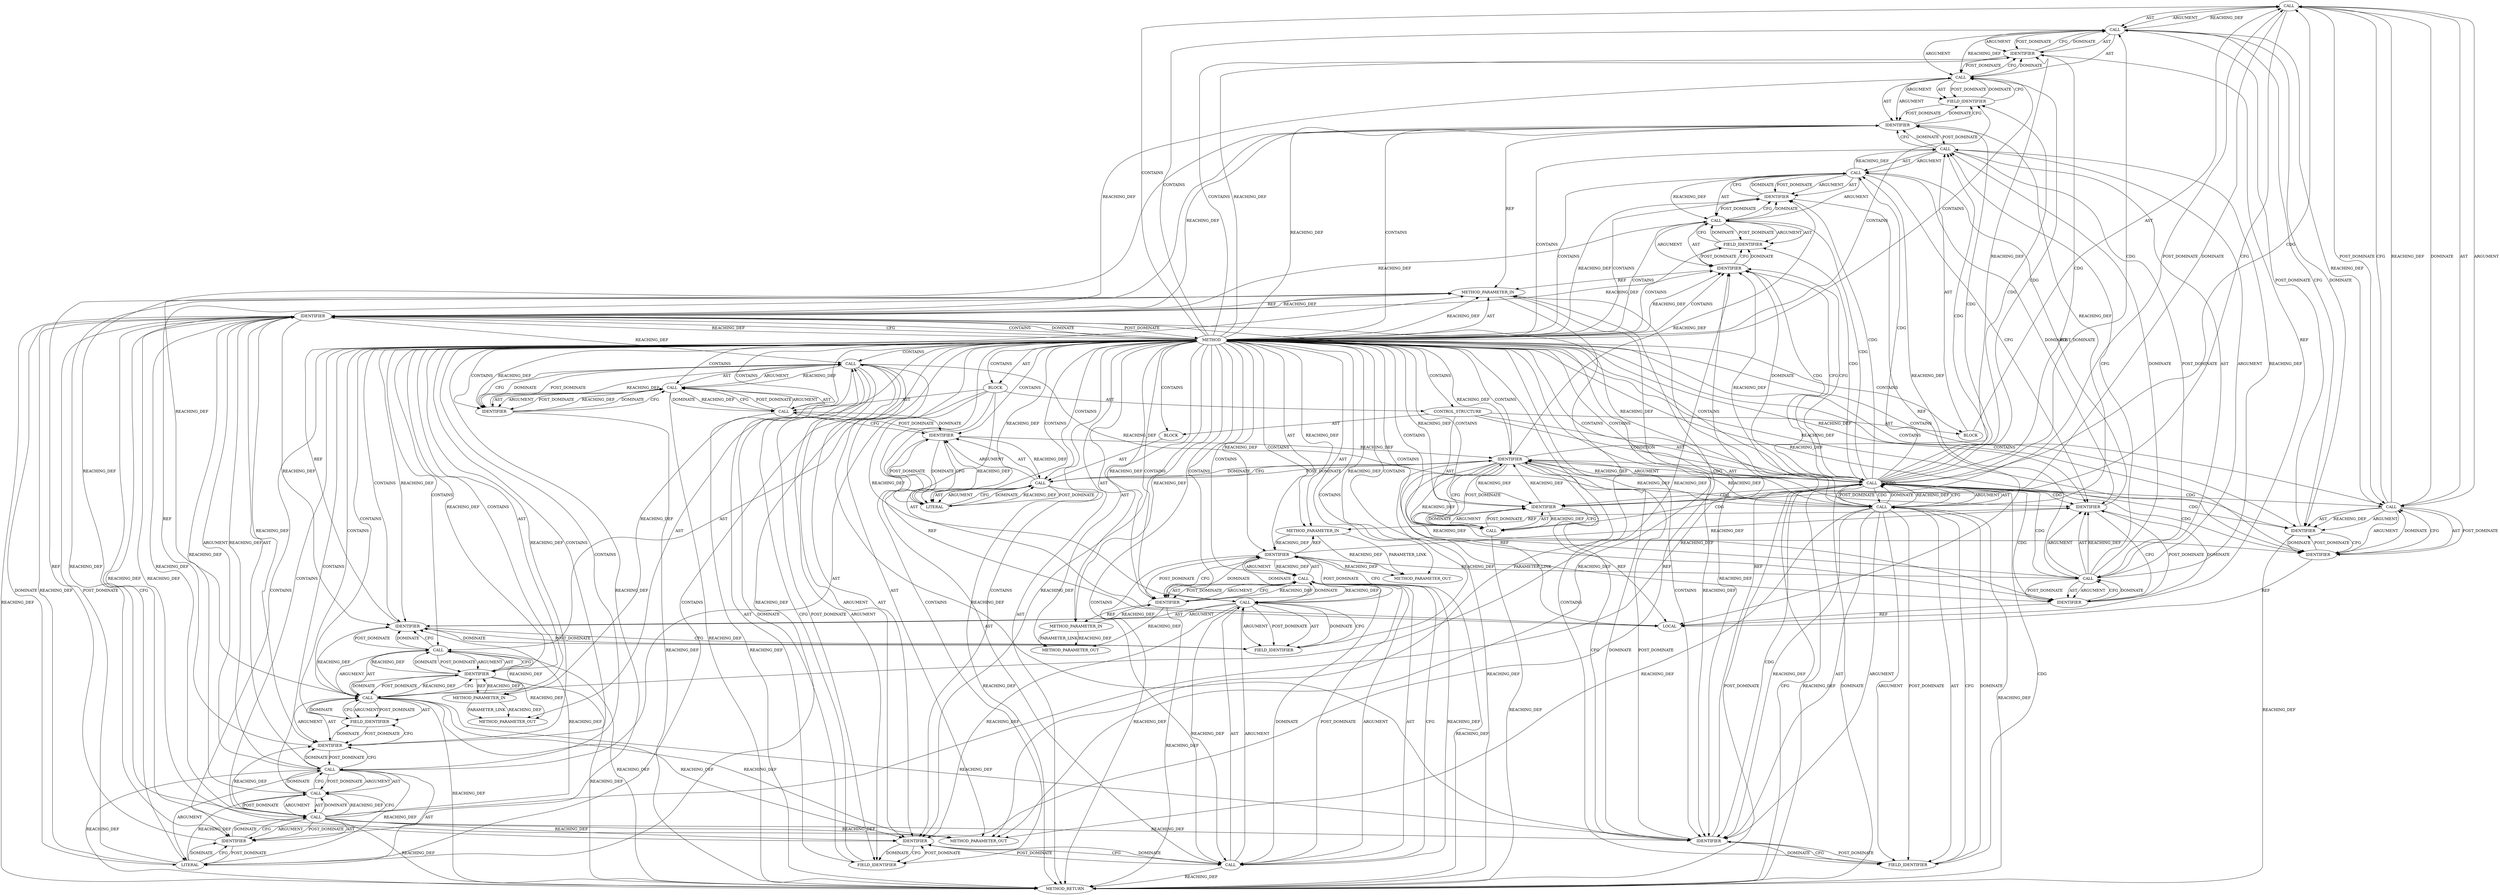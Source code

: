 digraph {
  1397 [label=CALL ORDER=2 ARGUMENT_INDEX=-1 CODE="desc->fd_aligns[i] = frame_aligns[i]" COLUMN_NUMBER=3 METHOD_FULL_NAME="<operator>.assignment" LINE_NUMBER=474 TYPE_FULL_NAME="<empty>" DISPATCH_TYPE="STATIC_DISPATCH" SIGNATURE="" NAME="<operator>.assignment"]
  1370 [label=CALL ORDER=1 ARGUMENT_INDEX=1 CODE="desc->fd_seg_cnt > CEPH_FRAME_MAX_SEGMENT_COUNT" COLUMN_NUMBER=9 METHOD_FULL_NAME="<operator>.greaterThan" LINE_NUMBER=471 TYPE_FULL_NAME="<empty>" DISPATCH_TYPE="STATIC_DISPATCH" SIGNATURE="" NAME="<operator>.greaterThan"]
  1389 [label=CALL ORDER=1 ARGUMENT_INDEX=1 CODE="desc->fd_lens[i]" COLUMN_NUMBER=3 METHOD_FULL_NAME="<operator>.indirectIndexAccess" LINE_NUMBER=473 TYPE_FULL_NAME="<empty>" DISPATCH_TYPE="STATIC_DISPATCH" SIGNATURE="" NAME="<operator>.indirectIndexAccess"]
  1393 [label=IDENTIFIER ORDER=2 ARGUMENT_INDEX=2 CODE="i" COLUMN_NUMBER=17 LINE_NUMBER=473 TYPE_FULL_NAME="int" NAME="i"]
  1391 [label=IDENTIFIER ORDER=1 ARGUMENT_INDEX=1 CODE="desc" COLUMN_NUMBER=3 LINE_NUMBER=473 TYPE_FULL_NAME="ceph_frame_desc*" NAME="desc"]
  1351 [label=CALL ORDER=2 ARGUMENT_INDEX=-1 CODE="memset(desc, 0, sizeof(*desc))" COLUMN_NUMBER=2 METHOD_FULL_NAME="memset" LINE_NUMBER=467 TYPE_FULL_NAME="<empty>" DISPATCH_TYPE="STATIC_DISPATCH" SIGNATURE="" NAME="memset"]
  1399 [label=CALL ORDER=1 ARGUMENT_INDEX=1 CODE="desc->fd_aligns" COLUMN_NUMBER=3 METHOD_FULL_NAME="<operator>.indirectFieldAccess" LINE_NUMBER=474 TYPE_FULL_NAME="<empty>" DISPATCH_TYPE="STATIC_DISPATCH" SIGNATURE="" NAME="<operator>.indirectFieldAccess"]
  1381 [label=IDENTIFIER ORDER=1 ARGUMENT_INDEX=1 CODE="i" COLUMN_NUMBER=14 LINE_NUMBER=472 TYPE_FULL_NAME="int" NAME="i"]
  1346 [label=METHOD_PARAMETER_IN ORDER=2 CODE="int tag" IS_VARIADIC=false COLUMN_NUMBER=59 LINE_NUMBER=462 TYPE_FULL_NAME="int" EVALUATION_STRATEGY="BY_VALUE" INDEX=2 NAME="tag"]
  1396 [label=IDENTIFIER ORDER=2 ARGUMENT_INDEX=2 CODE="i" COLUMN_NUMBER=27 LINE_NUMBER=473 TYPE_FULL_NAME="int" NAME="i"]
  1349 [label=BLOCK ORDER=5 ARGUMENT_INDEX=-1 CODE="{
	int i;

	memset(desc, 0, sizeof(*desc));

	desc->fd_tag = tag;
	desc->fd_seg_cnt = calc_segment_count(lens, len_cnt);
	BUG_ON(desc->fd_seg_cnt > CEPH_FRAME_MAX_SEGMENT_COUNT);
	for (i = 0; i < desc->fd_seg_cnt; i++) {
		desc->fd_lens[i] = lens[i];
		desc->fd_aligns[i] = frame_aligns[i];
	}
}" COLUMN_NUMBER=1 LINE_NUMBER=464 TYPE_FULL_NAME="void"]
  1390 [label=CALL ORDER=1 ARGUMENT_INDEX=1 CODE="desc->fd_lens" COLUMN_NUMBER=3 METHOD_FULL_NAME="<operator>.indirectFieldAccess" LINE_NUMBER=473 TYPE_FULL_NAME="<empty>" DISPATCH_TYPE="STATIC_DISPATCH" SIGNATURE="" NAME="<operator>.indirectFieldAccess"]
  1361 [label=IDENTIFIER ORDER=2 ARGUMENT_INDEX=2 CODE="tag" COLUMN_NUMBER=17 LINE_NUMBER=469 TYPE_FULL_NAME="int" NAME="tag"]
  1401 [label=FIELD_IDENTIFIER ORDER=2 ARGUMENT_INDEX=2 CODE="fd_aligns" COLUMN_NUMBER=3 LINE_NUMBER=474 CANONICAL_NAME="fd_aligns"]
  1398 [label=CALL ORDER=1 ARGUMENT_INDEX=1 CODE="desc->fd_aligns[i]" COLUMN_NUMBER=3 METHOD_FULL_NAME="<operator>.indirectIndexAccess" LINE_NUMBER=474 TYPE_FULL_NAME="<empty>" DISPATCH_TYPE="STATIC_DISPATCH" SIGNATURE="" NAME="<operator>.indirectIndexAccess"]
  1350 [label=LOCAL ORDER=1 CODE="int i" COLUMN_NUMBER=6 LINE_NUMBER=465 TYPE_FULL_NAME="int" NAME="i"]
  1376 [label=BLOCK ORDER=1 ARGUMENT_INDEX=-1 CODE="<empty>" COLUMN_NUMBER=2 LINE_NUMBER=472 TYPE_FULL_NAME="void"]
  13111 [label=METHOD_PARAMETER_OUT ORDER=1 CODE="struct ceph_frame_desc *desc" IS_VARIADIC=false COLUMN_NUMBER=29 LINE_NUMBER=462 TYPE_FULL_NAME="ceph_frame_desc*" EVALUATION_STRATEGY="BY_VALUE" INDEX=1 NAME="desc"]
  1377 [label=CALL ORDER=1 ARGUMENT_INDEX=-1 CODE="i = 0" COLUMN_NUMBER=7 METHOD_FULL_NAME="<operator>.assignment" LINE_NUMBER=472 TYPE_FULL_NAME="<empty>" DISPATCH_TYPE="STATIC_DISPATCH" SIGNATURE="" NAME="<operator>.assignment"]
  1379 [label=LITERAL ORDER=2 ARGUMENT_INDEX=2 CODE="0" COLUMN_NUMBER=11 LINE_NUMBER=472 TYPE_FULL_NAME="int"]
  1394 [label=CALL ORDER=2 ARGUMENT_INDEX=2 CODE="lens[i]" COLUMN_NUMBER=22 METHOD_FULL_NAME="<operator>.indirectIndexAccess" LINE_NUMBER=473 TYPE_FULL_NAME="<empty>" DISPATCH_TYPE="STATIC_DISPATCH" SIGNATURE="" NAME="<operator>.indirectIndexAccess"]
  1405 [label=IDENTIFIER ORDER=2 ARGUMENT_INDEX=2 CODE="i" COLUMN_NUMBER=37 LINE_NUMBER=474 TYPE_FULL_NAME="int" NAME="i"]
  1352 [label=IDENTIFIER ORDER=1 ARGUMENT_INDEX=1 CODE="desc" COLUMN_NUMBER=9 LINE_NUMBER=467 TYPE_FULL_NAME="ceph_frame_desc*" NAME="desc"]
  1364 [label=IDENTIFIER ORDER=1 ARGUMENT_INDEX=1 CODE="desc" COLUMN_NUMBER=2 LINE_NUMBER=470 TYPE_FULL_NAME="ceph_frame_desc*" NAME="desc"]
  1369 [label=CALL ORDER=5 ARGUMENT_INDEX=-1 CODE="BUG_ON(desc->fd_seg_cnt > CEPH_FRAME_MAX_SEGMENT_COUNT)" COLUMN_NUMBER=2 METHOD_FULL_NAME="BUG_ON" LINE_NUMBER=471 TYPE_FULL_NAME="<empty>" DISPATCH_TYPE="STATIC_DISPATCH" SIGNATURE="" NAME="BUG_ON"]
  1384 [label=FIELD_IDENTIFIER ORDER=2 ARGUMENT_INDEX=2 CODE="fd_seg_cnt" COLUMN_NUMBER=18 LINE_NUMBER=472 CANONICAL_NAME="fd_seg_cnt"]
  1374 [label=IDENTIFIER ORDER=2 ARGUMENT_INDEX=2 CODE="CEPH_FRAME_MAX_SEGMENT_COUNT" COLUMN_NUMBER=28 LINE_NUMBER=471 TYPE_FULL_NAME="ANY" NAME="CEPH_FRAME_MAX_SEGMENT_COUNT"]
  1366 [label=CALL ORDER=2 ARGUMENT_INDEX=2 CODE="calc_segment_count(lens, len_cnt)" COLUMN_NUMBER=21 METHOD_FULL_NAME="calc_segment_count" LINE_NUMBER=470 TYPE_FULL_NAME="<empty>" DISPATCH_TYPE="STATIC_DISPATCH" SIGNATURE="" NAME="calc_segment_count"]
  1344 [label=METHOD COLUMN_NUMBER=1 LINE_NUMBER=462 COLUMN_NUMBER_END=1 IS_EXTERNAL=false SIGNATURE="void init_frame_desc (ceph_frame_desc*,int,int*,int)" NAME="init_frame_desc" AST_PARENT_TYPE="TYPE_DECL" AST_PARENT_FULL_NAME="messenger_v2.c:<global>" ORDER=34 CODE="static void init_frame_desc(struct ceph_frame_desc *desc, int tag,
			    const int *lens, int len_cnt)
{
	int i;

	memset(desc, 0, sizeof(*desc));

	desc->fd_tag = tag;
	desc->fd_seg_cnt = calc_segment_count(lens, len_cnt);
	BUG_ON(desc->fd_seg_cnt > CEPH_FRAME_MAX_SEGMENT_COUNT);
	for (i = 0; i < desc->fd_seg_cnt; i++) {
		desc->fd_lens[i] = lens[i];
		desc->fd_aligns[i] = frame_aligns[i];
	}
}" FULL_NAME="init_frame_desc" LINE_NUMBER_END=476 FILENAME="messenger_v2.c"]
  1363 [label=CALL ORDER=1 ARGUMENT_INDEX=1 CODE="desc->fd_seg_cnt" COLUMN_NUMBER=2 METHOD_FULL_NAME="<operator>.indirectFieldAccess" LINE_NUMBER=470 TYPE_FULL_NAME="<empty>" DISPATCH_TYPE="STATIC_DISPATCH" SIGNATURE="" NAME="<operator>.indirectFieldAccess"]
  1368 [label=IDENTIFIER ORDER=2 ARGUMENT_INDEX=2 CODE="len_cnt" COLUMN_NUMBER=46 LINE_NUMBER=470 TYPE_FULL_NAME="int" NAME="len_cnt"]
  1357 [label=CALL ORDER=3 ARGUMENT_INDEX=-1 CODE="desc->fd_tag = tag" COLUMN_NUMBER=2 METHOD_FULL_NAME="<operator>.assignment" LINE_NUMBER=469 TYPE_FULL_NAME="<empty>" DISPATCH_TYPE="STATIC_DISPATCH" SIGNATURE="" NAME="<operator>.assignment"]
  13114 [label=METHOD_PARAMETER_OUT ORDER=4 CODE="int len_cnt" IS_VARIADIC=false COLUMN_NUMBER=25 LINE_NUMBER=463 TYPE_FULL_NAME="int" EVALUATION_STRATEGY="BY_VALUE" INDEX=4 NAME="len_cnt"]
  1385 [label=CALL ORDER=3 ARGUMENT_INDEX=3 CODE="i++" COLUMN_NUMBER=36 METHOD_FULL_NAME="<operator>.postIncrement" LINE_NUMBER=472 TYPE_FULL_NAME="<empty>" DISPATCH_TYPE="STATIC_DISPATCH" SIGNATURE="" NAME="<operator>.postIncrement"]
  1345 [label=METHOD_PARAMETER_IN ORDER=1 CODE="struct ceph_frame_desc *desc" IS_VARIADIC=false COLUMN_NUMBER=29 LINE_NUMBER=462 TYPE_FULL_NAME="ceph_frame_desc*" EVALUATION_STRATEGY="BY_VALUE" INDEX=1 NAME="desc"]
  1388 [label=CALL ORDER=1 ARGUMENT_INDEX=-1 CODE="desc->fd_lens[i] = lens[i]" COLUMN_NUMBER=3 METHOD_FULL_NAME="<operator>.assignment" LINE_NUMBER=473 TYPE_FULL_NAME="<empty>" DISPATCH_TYPE="STATIC_DISPATCH" SIGNATURE="" NAME="<operator>.assignment"]
  1404 [label=IDENTIFIER ORDER=1 ARGUMENT_INDEX=1 CODE="frame_aligns" COLUMN_NUMBER=24 LINE_NUMBER=474 TYPE_FULL_NAME="int[]" NAME="frame_aligns"]
  1406 [label=METHOD_RETURN ORDER=6 CODE="RET" COLUMN_NUMBER=1 LINE_NUMBER=462 TYPE_FULL_NAME="void" EVALUATION_STRATEGY="BY_VALUE"]
  1392 [label=FIELD_IDENTIFIER ORDER=2 ARGUMENT_INDEX=2 CODE="fd_lens" COLUMN_NUMBER=3 LINE_NUMBER=473 CANONICAL_NAME="fd_lens"]
  1359 [label=IDENTIFIER ORDER=1 ARGUMENT_INDEX=1 CODE="desc" COLUMN_NUMBER=2 LINE_NUMBER=469 TYPE_FULL_NAME="ceph_frame_desc*" NAME="desc"]
  1402 [label=IDENTIFIER ORDER=2 ARGUMENT_INDEX=2 CODE="i" COLUMN_NUMBER=19 LINE_NUMBER=474 TYPE_FULL_NAME="int" NAME="i"]
  1372 [label=IDENTIFIER ORDER=1 ARGUMENT_INDEX=1 CODE="desc" COLUMN_NUMBER=9 LINE_NUMBER=471 TYPE_FULL_NAME="ceph_frame_desc*" NAME="desc"]
  1353 [label=LITERAL ORDER=2 ARGUMENT_INDEX=2 CODE="0" COLUMN_NUMBER=15 LINE_NUMBER=467 TYPE_FULL_NAME="int"]
  1383 [label=IDENTIFIER ORDER=1 ARGUMENT_INDEX=1 CODE="desc" COLUMN_NUMBER=18 LINE_NUMBER=472 TYPE_FULL_NAME="ceph_frame_desc*" NAME="desc"]
  1354 [label=CALL ORDER=3 ARGUMENT_INDEX=3 CODE="sizeof(*desc)" COLUMN_NUMBER=18 METHOD_FULL_NAME="<operator>.sizeOf" LINE_NUMBER=467 TYPE_FULL_NAME="<empty>" DISPATCH_TYPE="STATIC_DISPATCH" SIGNATURE="" NAME="<operator>.sizeOf"]
  1400 [label=IDENTIFIER ORDER=1 ARGUMENT_INDEX=1 CODE="desc" COLUMN_NUMBER=3 LINE_NUMBER=474 TYPE_FULL_NAME="ceph_frame_desc*" NAME="desc"]
  1395 [label=IDENTIFIER ORDER=1 ARGUMENT_INDEX=1 CODE="lens" COLUMN_NUMBER=22 LINE_NUMBER=473 TYPE_FULL_NAME="int*" NAME="lens"]
  1386 [label=IDENTIFIER ORDER=1 ARGUMENT_INDEX=1 CODE="i" COLUMN_NUMBER=36 LINE_NUMBER=472 TYPE_FULL_NAME="int" NAME="i"]
  1373 [label=FIELD_IDENTIFIER ORDER=2 ARGUMENT_INDEX=2 CODE="fd_seg_cnt" COLUMN_NUMBER=9 LINE_NUMBER=471 CANONICAL_NAME="fd_seg_cnt"]
  1348 [label=METHOD_PARAMETER_IN ORDER=4 CODE="int len_cnt" IS_VARIADIC=false COLUMN_NUMBER=25 LINE_NUMBER=463 TYPE_FULL_NAME="int" EVALUATION_STRATEGY="BY_VALUE" INDEX=4 NAME="len_cnt"]
  13113 [label=METHOD_PARAMETER_OUT ORDER=3 CODE="const int *lens" IS_VARIADIC=false COLUMN_NUMBER=8 LINE_NUMBER=463 TYPE_FULL_NAME="int*" EVALUATION_STRATEGY="BY_VALUE" INDEX=3 NAME="lens"]
  13112 [label=METHOD_PARAMETER_OUT ORDER=2 CODE="int tag" IS_VARIADIC=false COLUMN_NUMBER=59 LINE_NUMBER=462 TYPE_FULL_NAME="int" EVALUATION_STRATEGY="BY_VALUE" INDEX=2 NAME="tag"]
  1362 [label=CALL ORDER=4 ARGUMENT_INDEX=-1 CODE="desc->fd_seg_cnt = calc_segment_count(lens, len_cnt)" COLUMN_NUMBER=2 METHOD_FULL_NAME="<operator>.assignment" LINE_NUMBER=470 TYPE_FULL_NAME="<empty>" DISPATCH_TYPE="STATIC_DISPATCH" SIGNATURE="" NAME="<operator>.assignment"]
  1360 [label=FIELD_IDENTIFIER ORDER=2 ARGUMENT_INDEX=2 CODE="fd_tag" COLUMN_NUMBER=2 LINE_NUMBER=469 CANONICAL_NAME="fd_tag"]
  1387 [label=BLOCK ORDER=4 ARGUMENT_INDEX=4 CODE="{
		desc->fd_lens[i] = lens[i];
		desc->fd_aligns[i] = frame_aligns[i];
	}" COLUMN_NUMBER=41 LINE_NUMBER=472 TYPE_FULL_NAME="void"]
  1355 [label=CALL ORDER=1 ARGUMENT_INDEX=1 CODE="*desc" COLUMN_NUMBER=25 METHOD_FULL_NAME="<operator>.indirection" LINE_NUMBER=467 TYPE_FULL_NAME="<empty>" DISPATCH_TYPE="STATIC_DISPATCH" SIGNATURE="" NAME="<operator>.indirection"]
  1382 [label=CALL ORDER=2 ARGUMENT_INDEX=2 CODE="desc->fd_seg_cnt" COLUMN_NUMBER=18 METHOD_FULL_NAME="<operator>.indirectFieldAccess" LINE_NUMBER=472 TYPE_FULL_NAME="<empty>" DISPATCH_TYPE="STATIC_DISPATCH" SIGNATURE="" NAME="<operator>.indirectFieldAccess"]
  1378 [label=IDENTIFIER ORDER=1 ARGUMENT_INDEX=1 CODE="i" COLUMN_NUMBER=7 LINE_NUMBER=472 TYPE_FULL_NAME="int" NAME="i"]
  1380 [label=CALL ORDER=2 ARGUMENT_INDEX=2 CODE="i < desc->fd_seg_cnt" COLUMN_NUMBER=14 METHOD_FULL_NAME="<operator>.lessThan" LINE_NUMBER=472 TYPE_FULL_NAME="<empty>" DISPATCH_TYPE="STATIC_DISPATCH" SIGNATURE="" NAME="<operator>.lessThan"]
  1365 [label=FIELD_IDENTIFIER ORDER=2 ARGUMENT_INDEX=2 CODE="fd_seg_cnt" COLUMN_NUMBER=2 LINE_NUMBER=470 CANONICAL_NAME="fd_seg_cnt"]
  1367 [label=IDENTIFIER ORDER=1 ARGUMENT_INDEX=1 CODE="lens" COLUMN_NUMBER=40 LINE_NUMBER=470 TYPE_FULL_NAME="int*" NAME="lens"]
  1347 [label=METHOD_PARAMETER_IN ORDER=3 CODE="const int *lens" IS_VARIADIC=false COLUMN_NUMBER=8 LINE_NUMBER=463 TYPE_FULL_NAME="int*" EVALUATION_STRATEGY="BY_VALUE" INDEX=3 NAME="lens"]
  1358 [label=CALL ORDER=1 ARGUMENT_INDEX=1 CODE="desc->fd_tag" COLUMN_NUMBER=2 METHOD_FULL_NAME="<operator>.indirectFieldAccess" LINE_NUMBER=469 TYPE_FULL_NAME="<empty>" DISPATCH_TYPE="STATIC_DISPATCH" SIGNATURE="" NAME="<operator>.indirectFieldAccess"]
  1371 [label=CALL ORDER=1 ARGUMENT_INDEX=1 CODE="desc->fd_seg_cnt" COLUMN_NUMBER=9 METHOD_FULL_NAME="<operator>.indirectFieldAccess" LINE_NUMBER=471 TYPE_FULL_NAME="<empty>" DISPATCH_TYPE="STATIC_DISPATCH" SIGNATURE="" NAME="<operator>.indirectFieldAccess"]
  1356 [label=IDENTIFIER ORDER=1 ARGUMENT_INDEX=1 CODE="desc" COLUMN_NUMBER=26 LINE_NUMBER=467 TYPE_FULL_NAME="ceph_frame_desc*" NAME="desc"]
  1403 [label=CALL ORDER=2 ARGUMENT_INDEX=2 CODE="frame_aligns[i]" COLUMN_NUMBER=24 METHOD_FULL_NAME="<operator>.indirectIndexAccess" LINE_NUMBER=474 TYPE_FULL_NAME="<empty>" DISPATCH_TYPE="STATIC_DISPATCH" SIGNATURE="" NAME="<operator>.indirectIndexAccess"]
  1375 [label=CONTROL_STRUCTURE CONTROL_STRUCTURE_TYPE="FOR" ORDER=6 PARSER_TYPE_NAME="CASTForStatement" ARGUMENT_INDEX=-1 CODE="for (i = 0;i < desc->fd_seg_cnt;i++)" COLUMN_NUMBER=2 LINE_NUMBER=472]
  1397 -> 1386 [label=DOMINATE ]
  1374 -> 1370 [label=REACHING_DEF VARIABLE="CEPH_FRAME_MAX_SEGMENT_COUNT"]
  1397 -> 1403 [label=AST ]
  1384 -> 1382 [label=CFG ]
  1386 -> 1397 [label=POST_DOMINATE ]
  1355 -> 1391 [label=REACHING_DEF VARIABLE="*desc"]
  1354 -> 1351 [label=DOMINATE ]
  1344 -> 1377 [label=CONTAINS ]
  1363 -> 1365 [label=ARGUMENT ]
  1359 -> 1360 [label=CFG ]
  1376 -> 1377 [label=AST ]
  1344 -> 1398 [label=CONTAINS ]
  1382 -> 13111 [label=REACHING_DEF VARIABLE="desc->fd_seg_cnt"]
  1403 -> 1404 [label=AST ]
  1383 -> 1381 [label=POST_DOMINATE ]
  1344 -> 1369 [label=CONTAINS ]
  1365 -> 1363 [label=DOMINATE ]
  1397 -> 1386 [label=CFG ]
  1352 -> 1353 [label=CFG ]
  1373 -> 1371 [label=DOMINATE ]
  1383 -> 1345 [label=REF ]
  1401 -> 1399 [label=DOMINATE ]
  1402 -> 1398 [label=CFG ]
  1396 -> 1394 [label=CFG ]
  1357 -> 1361 [label=POST_DOMINATE ]
  1368 -> 1366 [label=CFG ]
  1381 -> 1380 [label=REACHING_DEF VARIABLE="i"]
  1358 -> 1364 [label=REACHING_DEF VARIABLE="desc->fd_tag"]
  1344 -> 1353 [label=CONTAINS ]
  1351 -> 1354 [label=POST_DOMINATE ]
  1352 -> 1399 [label=REACHING_DEF VARIABLE="desc"]
  1344 -> 1347 [label=AST ]
  1352 -> 1371 [label=REACHING_DEF VARIABLE="desc"]
  1344 -> 1364 [label=CONTAINS ]
  1382 -> 1380 [label=DOMINATE ]
  1372 -> 1362 [label=POST_DOMINATE ]
  1385 -> 1386 [label=ARGUMENT ]
  1388 -> 1400 [label=CFG ]
  1389 -> 1393 [label=POST_DOMINATE ]
  1344 -> 1387 [label=CONTAINS ]
  1344 -> 1382 [label=CONTAINS ]
  1344 -> 1389 [label=CONTAINS ]
  1380 -> 1395 [label=CDG ]
  1344 -> 1356 [label=REACHING_DEF VARIABLE=""]
  1345 -> 13111 [label=REACHING_DEF VARIABLE="desc"]
  1362 -> 1406 [label=REACHING_DEF VARIABLE="desc->fd_seg_cnt = calc_segment_count(lens, len_cnt)"]
  1382 -> 1380 [label=REACHING_DEF VARIABLE="desc->fd_seg_cnt"]
  1399 -> 1401 [label=ARGUMENT ]
  1363 -> 1364 [label=AST ]
  1397 -> 1398 [label=AST ]
  1380 -> 1382 [label=ARGUMENT ]
  1403 -> 1397 [label=CFG ]
  1352 -> 1372 [label=REACHING_DEF VARIABLE="desc"]
  1381 -> 1350 [label=REF ]
  1369 -> 1370 [label=POST_DOMINATE ]
  1380 -> 1389 [label=CDG ]
  1380 -> 1403 [label=CDG ]
  1403 -> 1397 [label=REACHING_DEF VARIABLE="frame_aligns[i]"]
  1344 -> 1345 [label=REACHING_DEF VARIABLE=""]
  1388 -> 1389 [label=AST ]
  1369 -> 1370 [label=ARGUMENT ]
  1380 -> 1392 [label=CDG ]
  1344 -> 1371 [label=CONTAINS ]
  1388 -> 1394 [label=POST_DOMINATE ]
  1355 -> 1354 [label=DOMINATE ]
  1390 -> 1392 [label=POST_DOMINATE ]
  1400 -> 1401 [label=DOMINATE ]
  1374 -> 1406 [label=REACHING_DEF VARIABLE="CEPH_FRAME_MAX_SEGMENT_COUNT"]
  1351 -> 1359 [label=CFG ]
  1377 -> 1378 [label=ARGUMENT ]
  1380 -> 1388 [label=CDG ]
  1394 -> 1396 [label=POST_DOMINATE ]
  1357 -> 1406 [label=REACHING_DEF VARIABLE="desc->fd_tag = tag"]
  1382 -> 1406 [label=REACHING_DEF VARIABLE="desc->fd_seg_cnt"]
  1398 -> 1402 [label=AST ]
  1382 -> 1380 [label=CFG ]
  1352 -> 1406 [label=REACHING_DEF VARIABLE="desc"]
  1344 -> 1386 [label=REACHING_DEF VARIABLE=""]
  1348 -> 13114 [label=PARAMETER_LINK ]
  1344 -> 1400 [label=REACHING_DEF VARIABLE=""]
  1390 -> 1393 [label=CFG ]
  1355 -> 1356 [label=ARGUMENT ]
  1363 -> 1362 [label=REACHING_DEF VARIABLE="desc->fd_seg_cnt"]
  1395 -> 1396 [label=CFG ]
  1358 -> 1406 [label=REACHING_DEF VARIABLE="desc->fd_tag"]
  1371 -> 1370 [label=REACHING_DEF VARIABLE="desc->fd_seg_cnt"]
  1349 -> 1351 [label=AST ]
  1344 -> 1403 [label=CONTAINS ]
  1363 -> 1364 [label=ARGUMENT ]
  1405 -> 1403 [label=DOMINATE ]
  1344 -> 1374 [label=CONTAINS ]
  1379 -> 1378 [label=REACHING_DEF VARIABLE="0"]
  1381 -> 1377 [label=POST_DOMINATE ]
  1344 -> 1367 [label=REACHING_DEF VARIABLE=""]
  1352 -> 1391 [label=REACHING_DEF VARIABLE="desc"]
  1396 -> 1395 [label=POST_DOMINATE ]
  1380 -> 1400 [label=CDG ]
  1344 -> 1353 [label=REACHING_DEF VARIABLE=""]
  1381 -> 1406 [label=REACHING_DEF VARIABLE="i"]
  1378 -> 1379 [label=CFG ]
  1355 -> 1354 [label=REACHING_DEF VARIABLE="*desc"]
  1400 -> 1401 [label=CFG ]
  1371 -> 1372 [label=ARGUMENT ]
  1344 -> 13111 [label=AST ]
  1382 -> 1383 [label=REACHING_DEF VARIABLE="desc->fd_seg_cnt"]
  1344 -> 1396 [label=REACHING_DEF VARIABLE=""]
  1403 -> 1405 [label=AST ]
  1396 -> 1350 [label=REF ]
  1405 -> 1350 [label=REF ]
  1349 -> 1369 [label=AST ]
  1344 -> 1388 [label=CONTAINS ]
  1378 -> 1350 [label=REF ]
  1398 -> 1399 [label=ARGUMENT ]
  1352 -> 13111 [label=REACHING_DEF VARIABLE="desc"]
  1380 -> 1384 [label=CDG ]
  1374 -> 1371 [label=POST_DOMINATE ]
  1400 -> 1345 [label=REF ]
  1367 -> 1347 [label=REF ]
  1344 -> 1392 [label=CONTAINS ]
  1359 -> 1351 [label=POST_DOMINATE ]
  1402 -> 1350 [label=REF ]
  1390 -> 1391 [label=ARGUMENT ]
  1344 -> 1393 [label=CONTAINS ]
  1393 -> 1389 [label=CFG ]
  1386 -> 1350 [label=REF ]
  1357 -> 1361 [label=ARGUMENT ]
  1380 -> 1406 [label=CFG ]
  1361 -> 1357 [label=CFG ]
  1358 -> 1360 [label=AST ]
  1369 -> 1378 [label=DOMINATE ]
  1373 -> 1372 [label=POST_DOMINATE ]
  1367 -> 1394 [label=REACHING_DEF VARIABLE="lens"]
  1380 -> 1382 [label=AST ]
  1368 -> 1367 [label=POST_DOMINATE ]
  1366 -> 1368 [label=AST ]
  1358 -> 1361 [label=CFG ]
  1395 -> 1389 [label=POST_DOMINATE ]
  1344 -> 1362 [label=CONTAINS ]
  1351 -> 1359 [label=DOMINATE ]
  1394 -> 1388 [label=REACHING_DEF VARIABLE="lens[i]"]
  1379 -> 1378 [label=POST_DOMINATE ]
  1382 -> 1400 [label=REACHING_DEF VARIABLE="desc->fd_seg_cnt"]
  1344 -> 1355 [label=CONTAINS ]
  1375 -> 1385 [label=AST ]
  1388 -> 1389 [label=ARGUMENT ]
  1346 -> 1361 [label=REACHING_DEF VARIABLE="tag"]
  1392 -> 1390 [label=CFG ]
  1389 -> 1393 [label=ARGUMENT ]
  1397 -> 1403 [label=ARGUMENT ]
  1395 -> 1396 [label=DOMINATE ]
  1380 -> 1383 [label=CDG ]
  1374 -> 1370 [label=DOMINATE ]
  1344 -> 1368 [label=CONTAINS ]
  1370 -> 1374 [label=AST ]
  1364 -> 1345 [label=REF ]
  1344 -> 1346 [label=AST ]
  1384 -> 1383 [label=POST_DOMINATE ]
  1364 -> 1365 [label=CFG ]
  1355 -> 1352 [label=REACHING_DEF VARIABLE="*desc"]
  1395 -> 1347 [label=REF ]
  1380 -> 1381 [label=ARGUMENT ]
  1389 -> 1390 [label=REACHING_DEF VARIABLE="desc->fd_lens[i]"]
  1358 -> 1391 [label=REACHING_DEF VARIABLE="desc->fd_tag"]
  1344 -> 1397 [label=CONTAINS ]
  1344 -> 1391 [label=CONTAINS ]
  1388 -> 1394 [label=AST ]
  1357 -> 1358 [label=ARGUMENT ]
  1354 -> 1351 [label=CFG ]
  1371 -> 1373 [label=AST ]
  1390 -> 1392 [label=ARGUMENT ]
  1352 -> 1359 [label=REACHING_DEF VARIABLE="desc"]
  1344 -> 1346 [label=REACHING_DEF VARIABLE=""]
  1344 -> 1383 [label=CONTAINS ]
  1403 -> 1404 [label=REACHING_DEF VARIABLE="frame_aligns[i]"]
  1364 -> 1357 [label=POST_DOMINATE ]
  1399 -> 1400 [label=AST ]
  1344 -> 1361 [label=CONTAINS ]
  1366 -> 1368 [label=POST_DOMINATE ]
  1352 -> 1351 [label=REACHING_DEF VARIABLE="desc"]
  1358 -> 1359 [label=ARGUMENT ]
  1403 -> 1397 [label=DOMINATE ]
  1358 -> 1360 [label=ARGUMENT ]
  1380 -> 1391 [label=DOMINATE ]
  1403 -> 1398 [label=REACHING_DEF VARIABLE="frame_aligns[i]"]
  1368 -> 1406 [label=REACHING_DEF VARIABLE="len_cnt"]
  1344 -> 1375 [label=CONTAINS ]
  1344 -> 1373 [label=CONTAINS ]
  1389 -> 1390 [label=AST ]
  1367 -> 1406 [label=REACHING_DEF VARIABLE="lens"]
  1370 -> 1374 [label=ARGUMENT ]
  1344 -> 1395 [label=CONTAINS ]
  1352 -> 1390 [label=REACHING_DEF VARIABLE="desc"]
  1366 -> 1362 [label=CFG ]
  1357 -> 1358 [label=AST ]
  1386 -> 1385 [label=DOMINATE ]
  1370 -> 1406 [label=REACHING_DEF VARIABLE="desc->fd_seg_cnt > CEPH_FRAME_MAX_SEGMENT_COUNT"]
  1371 -> 1374 [label=DOMINATE ]
  1384 -> 1382 [label=DOMINATE ]
  1382 -> 1383 [label=AST ]
  1399 -> 1400 [label=ARGUMENT ]
  1375 -> 1387 [label=AST ]
  1394 -> 1388 [label=CFG ]
  1344 -> 1359 [label=REACHING_DEF VARIABLE=""]
  1385 -> 1386 [label=POST_DOMINATE ]
  1405 -> 1403 [label=CFG ]
  1375 -> 1380 [label=CONDITION ]
  1402 -> 1398 [label=DOMINATE ]
  1344 -> 1394 [label=CONTAINS ]
  1344 -> 13114 [label=AST ]
  1344 -> 1349 [label=AST ]
  1361 -> 1357 [label=REACHING_DEF VARIABLE="tag"]
  1344 -> 1367 [label=CONTAINS ]
  1367 -> 1395 [label=REACHING_DEF VARIABLE="lens"]
  1367 -> 1368 [label=DOMINATE ]
  1370 -> 1369 [label=DOMINATE ]
  1358 -> 1357 [label=REACHING_DEF VARIABLE="desc->fd_tag"]
  1394 -> 1395 [label=REACHING_DEF VARIABLE="lens[i]"]
  1398 -> 1404 [label=DOMINATE ]
  1379 -> 1377 [label=CFG ]
  1373 -> 1371 [label=CFG ]
  1355 -> 1356 [label=POST_DOMINATE ]
  1344 -> 1405 [label=REACHING_DEF VARIABLE=""]
  1377 -> 1381 [label=DOMINATE ]
  1349 -> 1362 [label=AST ]
  1359 -> 1345 [label=REF ]
  1363 -> 1367 [label=CFG ]
  1347 -> 13113 [label=REACHING_DEF VARIABLE="lens"]
  1344 -> 1358 [label=CONTAINS ]
  1347 -> 1367 [label=REACHING_DEF VARIABLE="lens"]
  1381 -> 1396 [label=REACHING_DEF VARIABLE="i"]
  1362 -> 1372 [label=CFG ]
  1344 -> 1347 [label=REACHING_DEF VARIABLE=""]
  1352 -> 1400 [label=REACHING_DEF VARIABLE="desc"]
  1344 -> 1395 [label=REACHING_DEF VARIABLE=""]
  1368 -> 1366 [label=REACHING_DEF VARIABLE="len_cnt"]
  1354 -> 1355 [label=POST_DOMINATE ]
  1388 -> 1400 [label=DOMINATE ]
  1389 -> 1388 [label=REACHING_DEF VARIABLE="desc->fd_lens[i]"]
  1381 -> 1383 [label=CFG ]
  1344 -> 1352 [label=REACHING_DEF VARIABLE=""]
  1380 -> 1398 [label=CDG ]
  1381 -> 1386 [label=REACHING_DEF VARIABLE="i"]
  1370 -> 1371 [label=AST ]
  1382 -> 1381 [label=REACHING_DEF VARIABLE="desc->fd_seg_cnt"]
  1380 -> 1382 [label=CDG ]
  1355 -> 1354 [label=CFG ]
  1355 -> 1356 [label=AST ]
  1378 -> 1379 [label=DOMINATE ]
  1362 -> 1363 [label=AST ]
  1398 -> 1404 [label=CFG ]
  1380 -> 1406 [label=REACHING_DEF VARIABLE="i < desc->fd_seg_cnt"]
  1366 -> 1362 [label=REACHING_DEF VARIABLE="calc_segment_count(lens, len_cnt)"]
  1356 -> 1355 [label=DOMINATE ]
  1358 -> 13111 [label=REACHING_DEF VARIABLE="desc->fd_tag"]
  1371 -> 1383 [label=REACHING_DEF VARIABLE="desc->fd_seg_cnt"]
  1380 -> 1393 [label=CDG ]
  1375 -> 1376 [label=AST ]
  1404 -> 1406 [label=REACHING_DEF VARIABLE="frame_aligns"]
  1393 -> 1390 [label=POST_DOMINATE ]
  1382 -> 1384 [label=AST ]
  1371 -> 1382 [label=REACHING_DEF VARIABLE="desc->fd_seg_cnt"]
  1368 -> 13114 [label=REACHING_DEF VARIABLE="len_cnt"]
  1390 -> 1392 [label=AST ]
  1349 -> 1375 [label=AST ]
  1385 -> 1386 [label=AST ]
  1394 -> 1396 [label=AST ]
  1344 -> 1396 [label=CONTAINS ]
  1370 -> 1371 [label=ARGUMENT ]
  1361 -> 1357 [label=DOMINATE ]
  1345 -> 1352 [label=REACHING_DEF VARIABLE="desc"]
  1357 -> 1364 [label=DOMINATE ]
  1396 -> 1394 [label=DOMINATE ]
  1380 -> 1391 [label=CDG ]
  1406 -> 1380 [label=POST_DOMINATE ]
  1383 -> 1384 [label=DOMINATE ]
  1377 -> 1381 [label=CFG ]
  1394 -> 1389 [label=REACHING_DEF VARIABLE="lens[i]"]
  1353 -> 1356 [label=DOMINATE ]
  1358 -> 1372 [label=REACHING_DEF VARIABLE="desc->fd_tag"]
  1363 -> 1365 [label=POST_DOMINATE ]
  1381 -> 1393 [label=REACHING_DEF VARIABLE="i"]
  1344 -> 1361 [label=REACHING_DEF VARIABLE=""]
  1386 -> 1381 [label=REACHING_DEF VARIABLE="i"]
  1391 -> 1345 [label=REF ]
  1362 -> 1363 [label=ARGUMENT ]
  1377 -> 1379 [label=POST_DOMINATE ]
  1366 -> 1368 [label=ARGUMENT ]
  1403 -> 1405 [label=ARGUMENT ]
  1351 -> 1353 [label=AST ]
  1381 -> 1383 [label=DOMINATE ]
  1354 -> 1355 [label=ARGUMENT ]
  1377 -> 1379 [label=AST ]
  1389 -> 1395 [label=DOMINATE ]
  1378 -> 1381 [label=REACHING_DEF VARIABLE="i"]
  1382 -> 1384 [label=ARGUMENT ]
  1401 -> 1399 [label=CFG ]
  1353 -> 1351 [label=REACHING_DEF VARIABLE="0"]
  1344 -> 1380 [label=CONTAINS ]
  1380 -> 1385 [label=CDG ]
  1353 -> 1354 [label=REACHING_DEF VARIABLE="0"]
  1344 -> 1360 [label=CONTAINS ]
  1366 -> 1367 [label=AST ]
  1346 -> 13112 [label=REACHING_DEF VARIABLE="tag"]
  1344 -> 13112 [label=AST ]
  1344 -> 1376 [label=CONTAINS ]
  1361 -> 1406 [label=REACHING_DEF VARIABLE="tag"]
  1385 -> 1381 [label=CFG ]
  1344 -> 1351 [label=CONTAINS ]
  1374 -> 1370 [label=CFG ]
  1381 -> 1382 [label=REACHING_DEF VARIABLE="i"]
  1371 -> 1373 [label=POST_DOMINATE ]
  1390 -> 1393 [label=DOMINATE ]
  1344 -> 1405 [label=CONTAINS ]
  1352 -> 1382 [label=REACHING_DEF VARIABLE="desc"]
  1347 -> 13113 [label=PARAMETER_LINK ]
  1344 -> 1374 [label=REACHING_DEF VARIABLE=""]
  1364 -> 1365 [label=DOMINATE ]
  1344 -> 1384 [label=CONTAINS ]
  1397 -> 1398 [label=ARGUMENT ]
  1351 -> 1352 [label=AST ]
  1389 -> 1390 [label=ARGUMENT ]
  1344 -> 1364 [label=REACHING_DEF VARIABLE=""]
  1387 -> 1388 [label=AST ]
  1389 -> 1395 [label=CFG ]
  1344 -> 1383 [label=REACHING_DEF VARIABLE=""]
  1351 -> 1354 [label=ARGUMENT ]
  1344 -> 1348 [label=REACHING_DEF VARIABLE=""]
  1380 -> 1397 [label=CDG ]
  1360 -> 1358 [label=DOMINATE ]
  1360 -> 1358 [label=CFG ]
  1361 -> 13112 [label=REACHING_DEF VARIABLE="tag"]
  1344 -> 1365 [label=CONTAINS ]
  1372 -> 1373 [label=DOMINATE ]
  1405 -> 1404 [label=POST_DOMINATE ]
  1365 -> 1363 [label=CFG ]
  1363 -> 1367 [label=DOMINATE ]
  1371 -> 1373 [label=ARGUMENT ]
  1344 -> 1345 [label=AST ]
  1381 -> 1405 [label=REACHING_DEF VARIABLE="i"]
  1386 -> 1385 [label=REACHING_DEF VARIABLE="i"]
  1345 -> 13111 [label=PARAMETER_LINK ]
  1349 -> 1357 [label=AST ]
  1344 -> 1401 [label=CONTAINS ]
  1355 -> 1406 [label=REACHING_DEF VARIABLE="*desc"]
  1355 -> 1383 [label=REACHING_DEF VARIABLE="*desc"]
  1368 -> 1348 [label=REF ]
  1378 -> 1369 [label=POST_DOMINATE ]
  1355 -> 1372 [label=REACHING_DEF VARIABLE="*desc"]
  1398 -> 1399 [label=REACHING_DEF VARIABLE="desc->fd_aligns[i]"]
  1387 -> 1397 [label=AST ]
  1380 -> 1382 [label=POST_DOMINATE ]
  1392 -> 1390 [label=DOMINATE ]
  1380 -> 1404 [label=CDG ]
  1367 -> 1363 [label=POST_DOMINATE ]
  1370 -> 1369 [label=REACHING_DEF VARIABLE="desc->fd_seg_cnt > CEPH_FRAME_MAX_SEGMENT_COUNT"]
  1367 -> 1368 [label=CFG ]
  1344 -> 1400 [label=CONTAINS ]
  1370 -> 1374 [label=POST_DOMINATE ]
  1344 -> 1354 [label=CONTAINS ]
  1362 -> 1372 [label=DOMINATE ]
  1365 -> 1364 [label=POST_DOMINATE ]
  1344 -> 1381 [label=CONTAINS ]
  1383 -> 1384 [label=CFG ]
  1380 -> 1380 [label=CDG ]
  1394 -> 1396 [label=ARGUMENT ]
  1344 -> 1356 [label=CONTAINS ]
  1362 -> 1366 [label=POST_DOMINATE ]
  1353 -> 1356 [label=CFG ]
  1378 -> 1377 [label=REACHING_DEF VARIABLE="i"]
  1394 -> 1395 [label=ARGUMENT ]
  1391 -> 1392 [label=CFG ]
  1380 -> 1399 [label=CDG ]
  1371 -> 1372 [label=AST ]
  1344 -> 1349 [label=CONTAINS ]
  1377 -> 1378 [label=AST ]
  1352 -> 1344 [label=POST_DOMINATE ]
  1380 -> 1390 [label=CDG ]
  1382 -> 1383 [label=ARGUMENT ]
  1375 -> 1380 [label=AST ]
  1402 -> 1399 [label=POST_DOMINATE ]
  1355 -> 1359 [label=REACHING_DEF VARIABLE="*desc"]
  1361 -> 1346 [label=REF ]
  1351 -> 1352 [label=ARGUMENT ]
  1363 -> 1371 [label=REACHING_DEF VARIABLE="desc->fd_seg_cnt"]
  1344 -> 1368 [label=REACHING_DEF VARIABLE=""]
  1356 -> 1353 [label=POST_DOMINATE ]
  1371 -> 1374 [label=CFG ]
  1379 -> 1377 [label=DOMINATE ]
  1404 -> 1405 [label=CFG ]
  1399 -> 1401 [label=AST ]
  1344 -> 1393 [label=REACHING_DEF VARIABLE=""]
  1344 -> 1402 [label=REACHING_DEF VARIABLE=""]
  1344 -> 1370 [label=CONTAINS ]
  1361 -> 1358 [label=POST_DOMINATE ]
  1360 -> 1359 [label=POST_DOMINATE ]
  1344 -> 1378 [label=CONTAINS ]
  1357 -> 1361 [label=AST ]
  1389 -> 1393 [label=AST ]
  1404 -> 1405 [label=DOMINATE ]
  1394 -> 1395 [label=AST ]
  1361 -> 1358 [label=REACHING_DEF VARIABLE="tag"]
  1366 -> 1362 [label=DOMINATE ]
  1344 -> 1390 [label=CONTAINS ]
  1380 -> 1381 [label=CDG ]
  1380 -> 1386 [label=CDG ]
  1366 -> 1367 [label=ARGUMENT ]
  1362 -> 1366 [label=ARGUMENT ]
  1344 -> 1386 [label=CONTAINS ]
  1403 -> 1404 [label=ARGUMENT ]
  1358 -> 1360 [label=POST_DOMINATE ]
  1372 -> 1373 [label=CFG ]
  1394 -> 1388 [label=DOMINATE ]
  1346 -> 13112 [label=PARAMETER_LINK ]
  1363 -> 1365 [label=AST ]
  1353 -> 1352 [label=REACHING_DEF VARIABLE="0"]
  1400 -> 1388 [label=POST_DOMINATE ]
  1386 -> 1385 [label=CFG ]
  1355 -> 1400 [label=REACHING_DEF VARIABLE="*desc"]
  1372 -> 1345 [label=REF ]
  1399 -> 1401 [label=POST_DOMINATE ]
  1351 -> 1353 [label=ARGUMENT ]
  1344 -> 1379 [label=REACHING_DEF VARIABLE=""]
  1362 -> 1366 [label=AST ]
  1380 -> 1394 [label=CDG ]
  1397 -> 1403 [label=POST_DOMINATE ]
  1374 -> 1371 [label=REACHING_DEF VARIABLE="CEPH_FRAME_MAX_SEGMENT_COUNT"]
  1398 -> 1399 [label=AST ]
  1356 -> 1355 [label=CFG ]
  1351 -> 1354 [label=AST ]
  1344 -> 1385 [label=CONTAINS ]
  1352 -> 1364 [label=REACHING_DEF VARIABLE="desc"]
  1344 -> 1372 [label=CONTAINS ]
  1344 -> 1372 [label=REACHING_DEF VARIABLE=""]
  1352 -> 1354 [label=REACHING_DEF VARIABLE="desc"]
  1380 -> 1405 [label=CDG ]
  1380 -> 1406 [label=DOMINATE ]
  1366 -> 1406 [label=REACHING_DEF VARIABLE="calc_segment_count(lens, len_cnt)"]
  1380 -> 1402 [label=CDG ]
  1344 -> 1352 [label=CFG ]
  1344 -> 1381 [label=REACHING_DEF VARIABLE=""]
  1358 -> 1359 [label=AST ]
  1380 -> 1401 [label=CDG ]
  1388 -> 1394 [label=ARGUMENT ]
  1382 -> 1384 [label=POST_DOMINATE ]
  1344 -> 1357 [label=CONTAINS ]
  1344 -> 1352 [label=CONTAINS ]
  1344 -> 1379 [label=CONTAINS ]
  1369 -> 1378 [label=CFG ]
  1366 -> 1363 [label=REACHING_DEF VARIABLE="calc_segment_count(lens, len_cnt)"]
  1354 -> 1355 [label=AST ]
  1368 -> 1366 [label=DOMINATE ]
  1367 -> 1366 [label=REACHING_DEF VARIABLE="lens"]
  1363 -> 1372 [label=REACHING_DEF VARIABLE="desc->fd_seg_cnt"]
  1369 -> 1406 [label=REACHING_DEF VARIABLE="BUG_ON(desc->fd_seg_cnt > CEPH_FRAME_MAX_SEGMENT_COUNT)"]
  1369 -> 1370 [label=AST ]
  1379 -> 1377 [label=REACHING_DEF VARIABLE="0"]
  1399 -> 1402 [label=CFG ]
  1370 -> 1369 [label=CFG ]
  1398 -> 1397 [label=REACHING_DEF VARIABLE="desc->fd_aligns[i]"]
  1390 -> 1391 [label=AST ]
  1344 -> 1399 [label=CONTAINS ]
  1352 -> 1353 [label=DOMINATE ]
  1349 -> 1350 [label=AST ]
  1344 -> 13113 [label=AST ]
  1355 -> 1364 [label=REACHING_DEF VARIABLE="*desc"]
  1404 -> 1398 [label=POST_DOMINATE ]
  1344 -> 1366 [label=CONTAINS ]
  1380 -> 1396 [label=CDG ]
  1344 -> 1391 [label=REACHING_DEF VARIABLE=""]
  1392 -> 1391 [label=POST_DOMINATE ]
  1356 -> 1345 [label=REF ]
  1385 -> 1406 [label=REACHING_DEF VARIABLE="i++"]
  1344 -> 1359 [label=CONTAINS ]
  1382 -> 1391 [label=REACHING_DEF VARIABLE="desc->fd_seg_cnt"]
  1398 -> 1402 [label=ARGUMENT ]
  1401 -> 1400 [label=POST_DOMINATE ]
  1359 -> 1360 [label=DOMINATE ]
  1345 -> 1356 [label=REACHING_DEF VARIABLE="desc"]
  1380 -> 1381 [label=AST ]
  1399 -> 1402 [label=DOMINATE ]
  1380 -> 1391 [label=CFG ]
  1380 -> 1391 [label=CFG ]
  1377 -> 1406 [label=REACHING_DEF VARIABLE="i = 0"]
  1381 -> 1402 [label=REACHING_DEF VARIABLE="i"]
  1352 -> 1383 [label=REACHING_DEF VARIABLE="desc"]
  1357 -> 1364 [label=CFG ]
  1344 -> 1363 [label=CONTAINS ]
  1344 -> 1348 [label=AST ]
  1344 -> 1404 [label=REACHING_DEF VARIABLE=""]
  1355 -> 13111 [label=REACHING_DEF VARIABLE="*desc"]
  1393 -> 1389 [label=DOMINATE ]
  1391 -> 1392 [label=DOMINATE ]
  1351 -> 1406 [label=REACHING_DEF VARIABLE="memset(desc, 0, sizeof(*desc))"]
  1377 -> 1379 [label=ARGUMENT ]
  1353 -> 1352 [label=POST_DOMINATE ]
  1403 -> 1405 [label=POST_DOMINATE ]
  1358 -> 1383 [label=REACHING_DEF VARIABLE="desc->fd_tag"]
  1398 -> 1402 [label=POST_DOMINATE ]
  1344 -> 1406 [label=AST ]
  1348 -> 1368 [label=REACHING_DEF VARIABLE="len_cnt"]
  1344 -> 1402 [label=CONTAINS ]
  1352 -> 1345 [label=REF ]
  1381 -> 1385 [label=POST_DOMINATE ]
  1344 -> 1352 [label=DOMINATE ]
  1344 -> 1404 [label=CONTAINS ]
  1393 -> 1350 [label=REF ]
  1367 -> 13113 [label=REACHING_DEF VARIABLE="lens"]
  1358 -> 1361 [label=DOMINATE ]
  1358 -> 1400 [label=REACHING_DEF VARIABLE="desc->fd_tag"]
  1348 -> 13114 [label=REACHING_DEF VARIABLE="len_cnt"]
}
